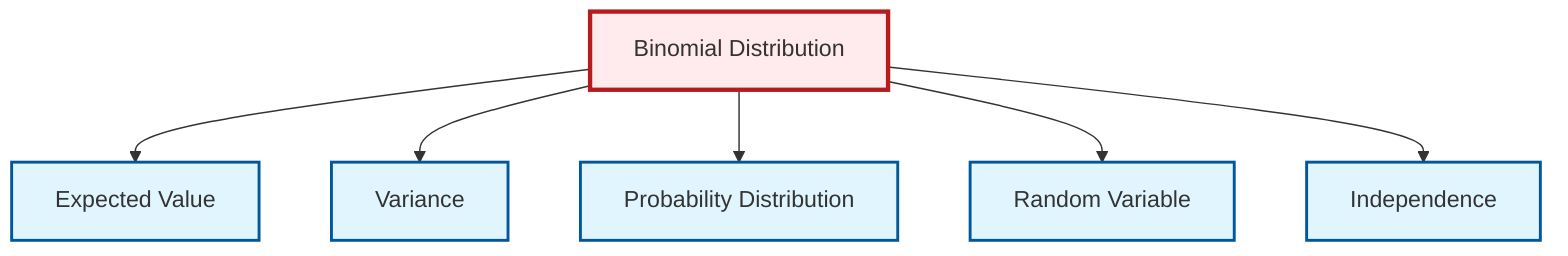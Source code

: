 graph TD
    classDef definition fill:#e1f5fe,stroke:#01579b,stroke-width:2px
    classDef theorem fill:#f3e5f5,stroke:#4a148c,stroke-width:2px
    classDef axiom fill:#fff3e0,stroke:#e65100,stroke-width:2px
    classDef example fill:#e8f5e9,stroke:#1b5e20,stroke-width:2px
    classDef current fill:#ffebee,stroke:#b71c1c,stroke-width:3px
    def-binomial-distribution["Binomial Distribution"]:::definition
    def-variance["Variance"]:::definition
    def-random-variable["Random Variable"]:::definition
    def-expectation["Expected Value"]:::definition
    def-independence["Independence"]:::definition
    def-probability-distribution["Probability Distribution"]:::definition
    def-binomial-distribution --> def-expectation
    def-binomial-distribution --> def-variance
    def-binomial-distribution --> def-probability-distribution
    def-binomial-distribution --> def-random-variable
    def-binomial-distribution --> def-independence
    class def-binomial-distribution current